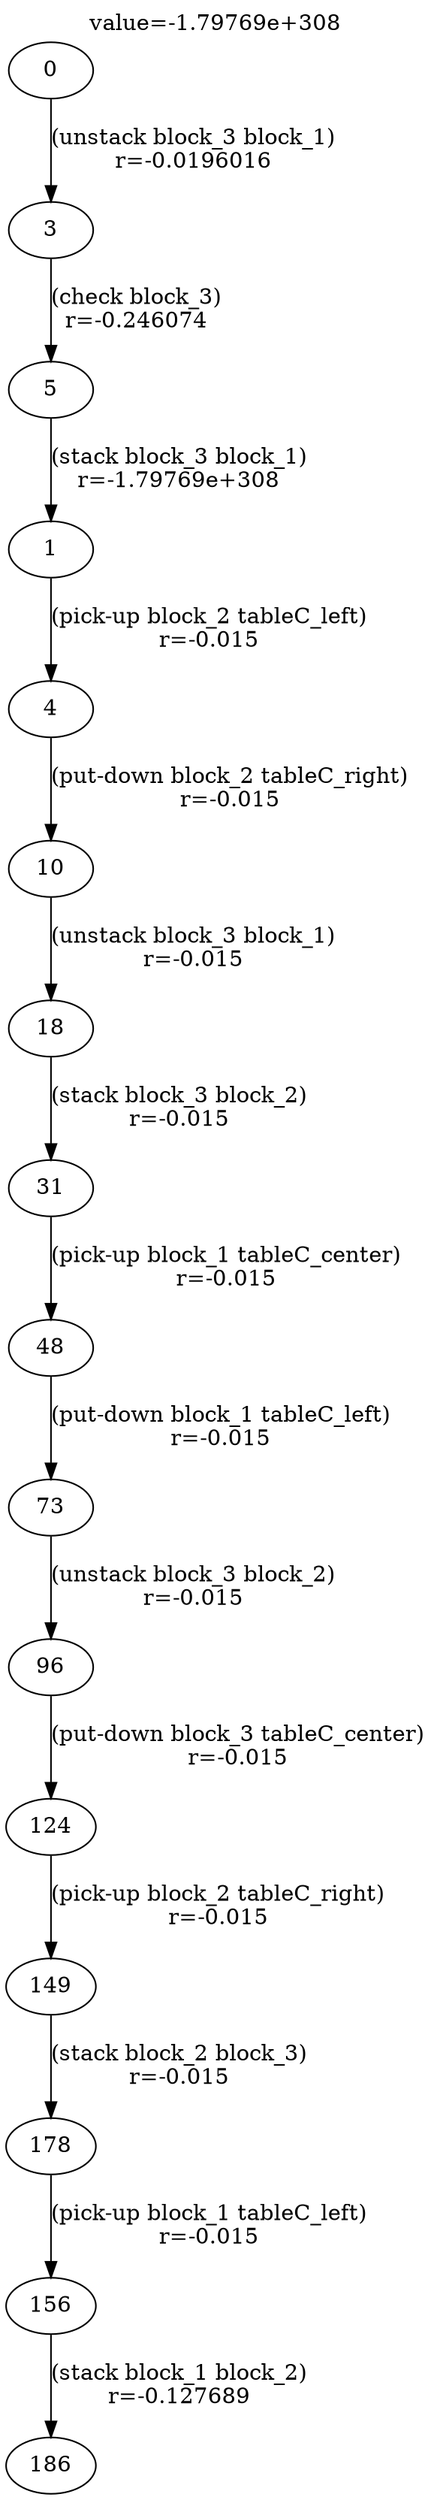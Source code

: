 digraph g{
label="value=-1.79769e+308"
labelloc=top
0->3 [ label="(unstack block_3 block_1)
r=-0.0196016" ];
3->5 [ label="(check block_3)
r=-0.246074" ];
5->1 [ label="(stack block_3 block_1)
r=-1.79769e+308" ];
1->4 [ label="(pick-up block_2 tableC_left)
r=-0.015" ];
4->10 [ label="(put-down block_2 tableC_right)
r=-0.015" ];
10->18 [ label="(unstack block_3 block_1)
r=-0.015" ];
18->31 [ label="(stack block_3 block_2)
r=-0.015" ];
31->48 [ label="(pick-up block_1 tableC_center)
r=-0.015" ];
48->73 [ label="(put-down block_1 tableC_left)
r=-0.015" ];
73->96 [ label="(unstack block_3 block_2)
r=-0.015" ];
96->124 [ label="(put-down block_3 tableC_center)
r=-0.015" ];
124->149 [ label="(pick-up block_2 tableC_right)
r=-0.015" ];
149->178 [ label="(stack block_2 block_3)
r=-0.015" ];
178->156 [ label="(pick-up block_1 tableC_left)
r=-0.015" ];
156->186 [ label="(stack block_1 block_2)
r=-0.127689" ];
}
